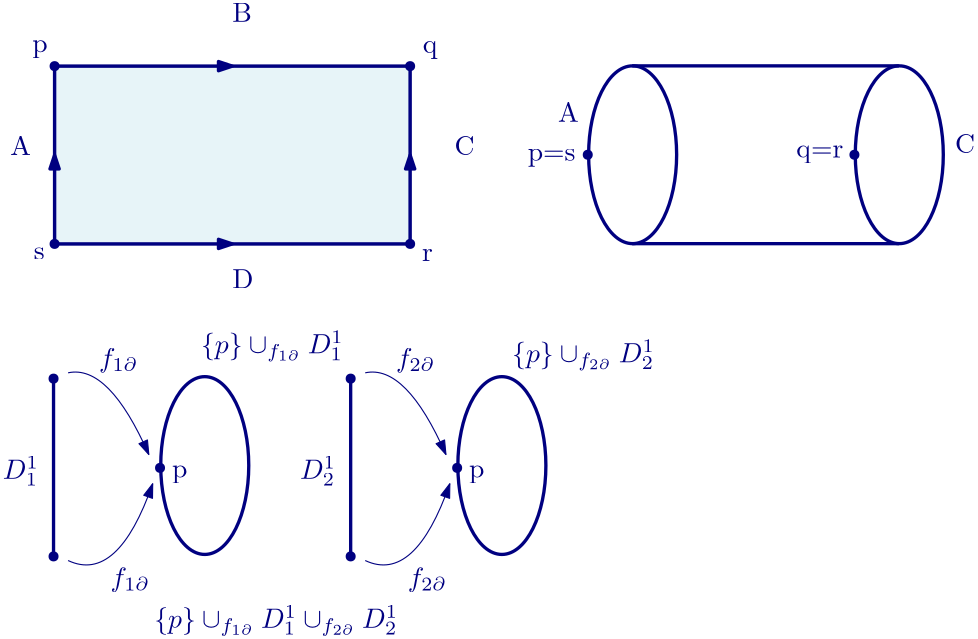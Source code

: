 <?xml version="1.0"?>
<!DOCTYPE ipe SYSTEM "ipe.dtd">
<ipe version="70206" creator="Ipe 7.2.7">
<info created="D:20180207223444" modified="D:20180207225818"/>
<ipestyle name="basic">
<symbol name="arrow/arc(spx)">
<path stroke="sym-stroke" fill="sym-stroke" pen="sym-pen">
0 0 m
-1 0.333 l
-1 -0.333 l
h
</path>
</symbol>
<symbol name="arrow/farc(spx)">
<path stroke="sym-stroke" fill="white" pen="sym-pen">
0 0 m
-1 0.333 l
-1 -0.333 l
h
</path>
</symbol>
<symbol name="arrow/ptarc(spx)">
<path stroke="sym-stroke" fill="sym-stroke" pen="sym-pen">
0 0 m
-1 0.333 l
-0.8 0 l
-1 -0.333 l
h
</path>
</symbol>
<symbol name="arrow/fptarc(spx)">
<path stroke="sym-stroke" fill="white" pen="sym-pen">
0 0 m
-1 0.333 l
-0.8 0 l
-1 -0.333 l
h
</path>
</symbol>
<symbol name="mark/circle(sx)" transformations="translations">
<path fill="sym-stroke">
0.6 0 0 0.6 0 0 e
0.4 0 0 0.4 0 0 e
</path>
</symbol>
<symbol name="mark/disk(sx)" transformations="translations">
<path fill="sym-stroke">
0.6 0 0 0.6 0 0 e
</path>
</symbol>
<symbol name="mark/fdisk(sfx)" transformations="translations">
<group>
<path fill="sym-fill">
0.5 0 0 0.5 0 0 e
</path>
<path fill="sym-stroke" fillrule="eofill">
0.6 0 0 0.6 0 0 e
0.4 0 0 0.4 0 0 e
</path>
</group>
</symbol>
<symbol name="mark/box(sx)" transformations="translations">
<path fill="sym-stroke" fillrule="eofill">
-0.6 -0.6 m
0.6 -0.6 l
0.6 0.6 l
-0.6 0.6 l
h
-0.4 -0.4 m
0.4 -0.4 l
0.4 0.4 l
-0.4 0.4 l
h
</path>
</symbol>
<symbol name="mark/square(sx)" transformations="translations">
<path fill="sym-stroke">
-0.6 -0.6 m
0.6 -0.6 l
0.6 0.6 l
-0.6 0.6 l
h
</path>
</symbol>
<symbol name="mark/fsquare(sfx)" transformations="translations">
<group>
<path fill="sym-fill">
-0.5 -0.5 m
0.5 -0.5 l
0.5 0.5 l
-0.5 0.5 l
h
</path>
<path fill="sym-stroke" fillrule="eofill">
-0.6 -0.6 m
0.6 -0.6 l
0.6 0.6 l
-0.6 0.6 l
h
-0.4 -0.4 m
0.4 -0.4 l
0.4 0.4 l
-0.4 0.4 l
h
</path>
</group>
</symbol>
<symbol name="mark/cross(sx)" transformations="translations">
<group>
<path fill="sym-stroke">
-0.43 -0.57 m
0.57 0.43 l
0.43 0.57 l
-0.57 -0.43 l
h
</path>
<path fill="sym-stroke">
-0.43 0.57 m
0.57 -0.43 l
0.43 -0.57 l
-0.57 0.43 l
h
</path>
</group>
</symbol>
<symbol name="arrow/fnormal(spx)">
<path stroke="sym-stroke" fill="white" pen="sym-pen">
0 0 m
-1 0.333 l
-1 -0.333 l
h
</path>
</symbol>
<symbol name="arrow/pointed(spx)">
<path stroke="sym-stroke" fill="sym-stroke" pen="sym-pen">
0 0 m
-1 0.333 l
-0.8 0 l
-1 -0.333 l
h
</path>
</symbol>
<symbol name="arrow/fpointed(spx)">
<path stroke="sym-stroke" fill="white" pen="sym-pen">
0 0 m
-1 0.333 l
-0.8 0 l
-1 -0.333 l
h
</path>
</symbol>
<symbol name="arrow/linear(spx)">
<path stroke="sym-stroke" pen="sym-pen">
-1 0.333 m
0 0 l
-1 -0.333 l
</path>
</symbol>
<symbol name="arrow/fdouble(spx)">
<path stroke="sym-stroke" fill="white" pen="sym-pen">
0 0 m
-1 0.333 l
-1 -0.333 l
h
-1 0 m
-2 0.333 l
-2 -0.333 l
h
</path>
</symbol>
<symbol name="arrow/double(spx)">
<path stroke="sym-stroke" fill="sym-stroke" pen="sym-pen">
0 0 m
-1 0.333 l
-1 -0.333 l
h
-1 0 m
-2 0.333 l
-2 -0.333 l
h
</path>
</symbol>
<pen name="heavier" value="0.8"/>
<pen name="fat" value="1.2"/>
<pen name="ultrafat" value="2"/>
<symbolsize name="large" value="5"/>
<symbolsize name="small" value="2"/>
<symbolsize name="tiny" value="1.1"/>
<arrowsize name="large" value="10"/>
<arrowsize name="small" value="5"/>
<arrowsize name="tiny" value="3"/>
<color name="red" value="1 0 0"/>
<color name="green" value="0 1 0"/>
<color name="blue" value="0 0 1"/>
<color name="yellow" value="1 1 0"/>
<color name="orange" value="1 0.647 0"/>
<color name="gold" value="1 0.843 0"/>
<color name="purple" value="0.627 0.125 0.941"/>
<color name="gray" value="0.745"/>
<color name="brown" value="0.647 0.165 0.165"/>
<color name="navy" value="0 0 0.502"/>
<color name="pink" value="1 0.753 0.796"/>
<color name="seagreen" value="0.18 0.545 0.341"/>
<color name="turquoise" value="0.251 0.878 0.816"/>
<color name="violet" value="0.933 0.51 0.933"/>
<color name="darkblue" value="0 0 0.545"/>
<color name="darkcyan" value="0 0.545 0.545"/>
<color name="darkgray" value="0.663"/>
<color name="darkgreen" value="0 0.392 0"/>
<color name="darkmagenta" value="0.545 0 0.545"/>
<color name="darkorange" value="1 0.549 0"/>
<color name="darkred" value="0.545 0 0"/>
<color name="lightblue" value="0.678 0.847 0.902"/>
<color name="lightcyan" value="0.878 1 1"/>
<color name="lightgray" value="0.827"/>
<color name="lightgreen" value="0.565 0.933 0.565"/>
<color name="lightyellow" value="1 1 0.878"/>
<dashstyle name="dashed" value="[4] 0"/>
<dashstyle name="dotted" value="[1 3] 0"/>
<dashstyle name="dash dotted" value="[4 2 1 2] 0"/>
<dashstyle name="dash dot dotted" value="[4 2 1 2 1 2] 0"/>
<textsize name="large" value="\large"/>
<textsize name="Large" value="\Large"/>
<textsize name="LARGE" value="\LARGE"/>
<textsize name="huge" value="\huge"/>
<textsize name="Huge" value="\Huge"/>
<textsize name="small" value="\small"/>
<textsize name="footnote" value="\footnotesize"/>
<textsize name="tiny" value="\tiny"/>
<textstyle name="center" begin="\begin{center}" end="\end{center}"/>
<textstyle name="itemize" begin="\begin{itemize}" end="\end{itemize}"/>
<textstyle name="item" begin="\begin{itemize}\item{}" end="\end{itemize}"/>
<gridsize name="4 pts" value="4"/>
<gridsize name="8 pts (~3 mm)" value="8"/>
<gridsize name="16 pts (~6 mm)" value="16"/>
<gridsize name="32 pts (~12 mm)" value="32"/>
<gridsize name="10 pts (~3.5 mm)" value="10"/>
<gridsize name="20 pts (~7 mm)" value="20"/>
<gridsize name="14 pts (~5 mm)" value="14"/>
<gridsize name="28 pts (~10 mm)" value="28"/>
<gridsize name="56 pts (~20 mm)" value="56"/>
<anglesize name="90 deg" value="90"/>
<anglesize name="60 deg" value="60"/>
<anglesize name="45 deg" value="45"/>
<anglesize name="30 deg" value="30"/>
<anglesize name="22.5 deg" value="22.5"/>
<opacity name="10%" value="0.1"/>
<opacity name="30%" value="0.3"/>
<opacity name="50%" value="0.5"/>
<opacity name="75%" value="0.75"/>
<tiling name="falling" angle="-60" step="4" width="1"/>
<tiling name="rising" angle="30" step="4" width="1"/>
</ipestyle>
<page>
<layer name="alpha"/>
<view layers="alpha" active="alpha"/>
<text layer="alpha" matrix="1 0 0 1 -271.402 486.905" transformations="translations" pos="295.4 334" stroke="navy" type="label" width="5.535" height="4.297" depth="1.93" valign="baseline">p</text>
<path matrix="1 0 0 1 -223.94 495.903" stroke="navy" fill="lightblue" pen="fat" opacity="30%">
256 320 m
256 256 l
384 256 l
384 320 l
h
</path>
<path matrix="1 0 0 1 -223.94 495.903" stroke="navy" pen="fat" arrow="normal/small">
256 256 m
256 288 l
</path>
<path matrix="1 0 0 1 -223.94 495.903" stroke="navy" pen="fat" arrow="normal/small">
384 256 m
384 288 l
</path>
<path matrix="1 0 0 1 -223.94 495.903" stroke="navy" pen="fat" arrow="normal/small">
256 320 m
320 320 l
</path>
<path matrix="1 0 0 1 -223.94 495.903" stroke="navy" pen="fat" arrow="normal/small">
256 256 m
320 256 l
</path>
<path matrix="1 0 0 1 -223.94 495.903" stroke="navy" fill="lightblue" pen="fat">
256 320 m
256 288 l
</path>
<path matrix="1 0 0 1 -223.94 495.903" stroke="navy" fill="lightblue" pen="fat">
320 320 m
384 320 l
</path>
<path matrix="1 0 0 1 -223.94 495.903" stroke="navy" fill="lightblue" pen="fat">
384 320 m
384 288 l
</path>
<path matrix="1 0 0 1 -223.94 495.903" stroke="navy" fill="lightblue" pen="fat">
384 256 m
320 256 l
</path>
<text matrix="1 0 0 1 -130.812 486.636" transformations="translations" pos="295.4 334" stroke="navy" type="label" width="5.258" height="4.297" depth="1.93" valign="baseline">q</text>
<text matrix="1 0 0 1 -131.081 411.763" transformations="translations" pos="295.4 334" stroke="navy" type="label" width="3.902" height="4.289" depth="0" valign="baseline">r</text>
<text matrix="1 0 0 1 -270.863 412.301" transformations="translations" pos="295.4 334" stroke="navy" type="label" width="3.93" height="4.289" depth="0" valign="baseline">s</text>
<use matrix="1 0 0 1 -223.94 495.903" name="mark/disk(sx)" pos="256 320" size="normal" stroke="navy"/>
<use matrix="1 0 0 1 -223.94 495.903" name="mark/disk(sx)" pos="384 320" size="normal" stroke="navy"/>
<use matrix="1 0 0 1 -223.94 495.903" name="mark/disk(sx)" pos="384 256" size="normal" stroke="navy"/>
<use matrix="1 0 0 1 -223.94 495.903" name="mark/disk(sx)" pos="256 256" size="normal" stroke="navy"/>
<text matrix="1 0 0 1 -223.94 495.903" transformations="translations" pos="240 288" stroke="navy" type="label" width="7.472" height="6.808" depth="0" valign="baseline">A</text>
<text matrix="1 0 0 1 -143.94 543.903" transformations="translations" pos="240 288" stroke="navy" type="label" width="7.057" height="6.808" depth="0" valign="baseline">B</text>
<text matrix="1 0 0 1 -223.94 495.903" transformations="translations" pos="400 288" stroke="navy" type="label" width="10.516" height="6.808" depth="0" valign="baseline">C
</text>
<text matrix="1 0 0 1 -207.94 495.903" transformations="translations" pos="304 240" stroke="navy" type="label" width="7.61" height="6.808" depth="0" valign="baseline">D</text>
<path matrix="0.495145 0 0 1 129.243 0" stroke="navy" pen="fat">
32 0 0 32 224 784 e
</path>
<path matrix="0.495145 0 0 1 225.243 0" stroke="navy" pen="fat">
32 0 0 32 224 784 e
</path>
<use name="mark/disk(sx)" pos="224 784" size="normal" stroke="navy"/>
<text matrix="1 0 0 1 26.3942 77.8361" transformations="translations" pos="176 704" stroke="navy" type="label" width="17.213" height="4.297" depth="1.93" valign="baseline">p=s</text>
<use name="mark/disk(sx)" pos="320 784" size="normal" stroke="navy"/>
<text matrix="1 0 0 1 43.0927 63.023" transformations="translations" pos="256 720" stroke="navy" type="label" width="16.909" height="4.297" depth="1.93" valign="baseline">q=r</text>
<path stroke="navy" fill="lightblue" pen="fat">
240 752 m
336 752 l
336 752 l
</path>
<path stroke="navy" fill="lightblue" pen="fat">
240 816 m
336 816 l
</path>
<text matrix="1 0 0 1 5.32544 -20.1183" transformations="translations" pos="208 816" stroke="navy" type="label" width="7.472" height="6.808" depth="0" valign="baseline">A</text>
<text matrix="1 0 0 1 36.1657 96.5917" transformations="translations" pos="320 688" stroke="navy" type="label" width="7.195" height="6.808" depth="0" valign="baseline">C</text>
<path matrix="1 0 0 1 -64.3168 31.4065" stroke="navy" pen="fat">
96 608 m
96 672 l
96 672 l
</path>
<use matrix="1 0 0 1 -64.3168 31.4065" name="mark/disk(sx)" pos="96 672" size="normal" stroke="navy"/>
<use matrix="1 0 0 1 -64.3168 31.4065" name="mark/disk(sx)" pos="96 608" size="normal" stroke="navy"/>
<text matrix="1 0 0 1 42.2954 43.822" transformations="translations" pos="32 624" stroke="navy" type="label" width="5.535" height="4.297" depth="1.93" valign="baseline">p</text>
<text matrix="1 0 0 1 -18.5908 43.401" transformations="translations" pos="32 624" stroke="navy" type="label" width="12.994" height="8.112" depth="2.47" valign="baseline" style="math">D^{1}_{1}</text>
<path matrix="0.495145 0 0 1 -24.7945 -111.885" stroke="navy" pen="fat">
32 0 0 32 224 784 e
</path>
<use matrix="1 0 0 1 -139.524 30.8735" name="mark/disk(sx)" pos="209.544 640.399" size="normal" stroke="navy"/>
<path matrix="1 0 0 1 -32.3168 31.4065" stroke="navy" arrow="normal/small">
69.2371 674.087 m
83.9425 677.238
98.2977 644.676 c
</path>
<path matrix="1 0 0 1 -32.3168 31.4065" stroke="navy" arrow="normal/small">
69.2371 606.513 m
87.0936 598.109
99.6982 634.173 c
</path>
<text matrix="1 0 0 1 -50.9786 15.0205" transformations="translations" pos="98.998 692.644" stroke="navy" type="label" width="14.03" height="6.926" depth="1.93" valign="baseline" style="math">f_{1\partial}</text>
<text matrix="1 0 0 1 -46.7772 -64.0035" transformations="translations" pos="98.998 692.644" stroke="navy" type="label" width="14.03" height="6.926" depth="1.93" valign="baseline" style="math">f_{1\partial}</text>
<path matrix="1 0 0 1 42.6476 31.4064" stroke="navy" pen="fat">
96 608 m
96 672 l
96 672 l
</path>
<use matrix="1 0 0 1 42.6476 31.4064" name="mark/disk(sx)" pos="96 672" size="normal" stroke="navy"/>
<use matrix="1 0 0 1 42.6476 31.4064" name="mark/disk(sx)" pos="96 608" size="normal" stroke="navy"/>
<text matrix="1 0 0 1 149.26 43.8219" transformations="translations" pos="32 624" stroke="navy" type="label" width="5.535" height="4.297" depth="1.93" valign="baseline">p</text>
<text matrix="1 0 0 1 88.3736 43.4009" transformations="translations" pos="32 624" stroke="navy" type="label" width="12.994" height="8.112" depth="2.47" valign="baseline" style="math">D^{1}_{2}</text>
<path matrix="0.495145 0 0 1 82.1699 -111.886" stroke="navy" pen="fat">
32 0 0 32 224 784 e
</path>
<use matrix="1 0 0 1 -32.5594 30.8734" name="mark/disk(sx)" pos="209.544 640.399" size="normal" stroke="navy"/>
<path matrix="1 0 0 1 74.6476 31.4064" stroke="navy" arrow="normal/small">
69.2371 674.087 m
83.9425 677.238
98.2977 644.676 c
</path>
<path matrix="1 0 0 1 74.6476 31.4064" stroke="navy" arrow="normal/small">
69.2371 606.513 m
87.0936 598.109
99.6982 634.173 c
</path>
<text matrix="1 0 0 1 55.9858 15.0204" transformations="translations" pos="98.998 692.644" stroke="navy" type="label" width="14.03" height="6.926" depth="1.93" valign="baseline" style="math">f_{2\partial}</text>
<text matrix="1 0 0 1 60.1872 -64.0035" transformations="translations" pos="98.998 692.644" stroke="navy" type="label" width="14.03" height="6.926" depth="1.93" valign="baseline" style="math">f_{2\partial}</text>
<text matrix="1 0 0 1 -38.6891 8.19299" transformations="translations" pos="106.631 605.532" stroke="navy" type="label" width="87.799" height="8.11" depth="2.85" valign="baseline" style="math">\{p\}\cup_{f_{1\partial}} D^{1}_{1} \cup_{f_{2\partial}} D^{1}_{2}</text>
<text matrix="1 0 0 1 90.1229 103.778" transformations="translations" pos="106.631 605.532" stroke="navy" type="label" width="51.387" height="8.11" depth="2.85" valign="baseline" style="math">\{p\}\cup_{f_{2\partial}} D^{1}_{2}</text>
<text matrix="1 0 0 1 -21.8482 106.964" transformations="translations" pos="106.631 605.532" stroke="navy" type="label" width="51.387" height="8.11" depth="2.85" valign="baseline" style="math">\{p\}\cup_{f_{1\partial}} D^{1}_{1}</text>
</page>
</ipe>
